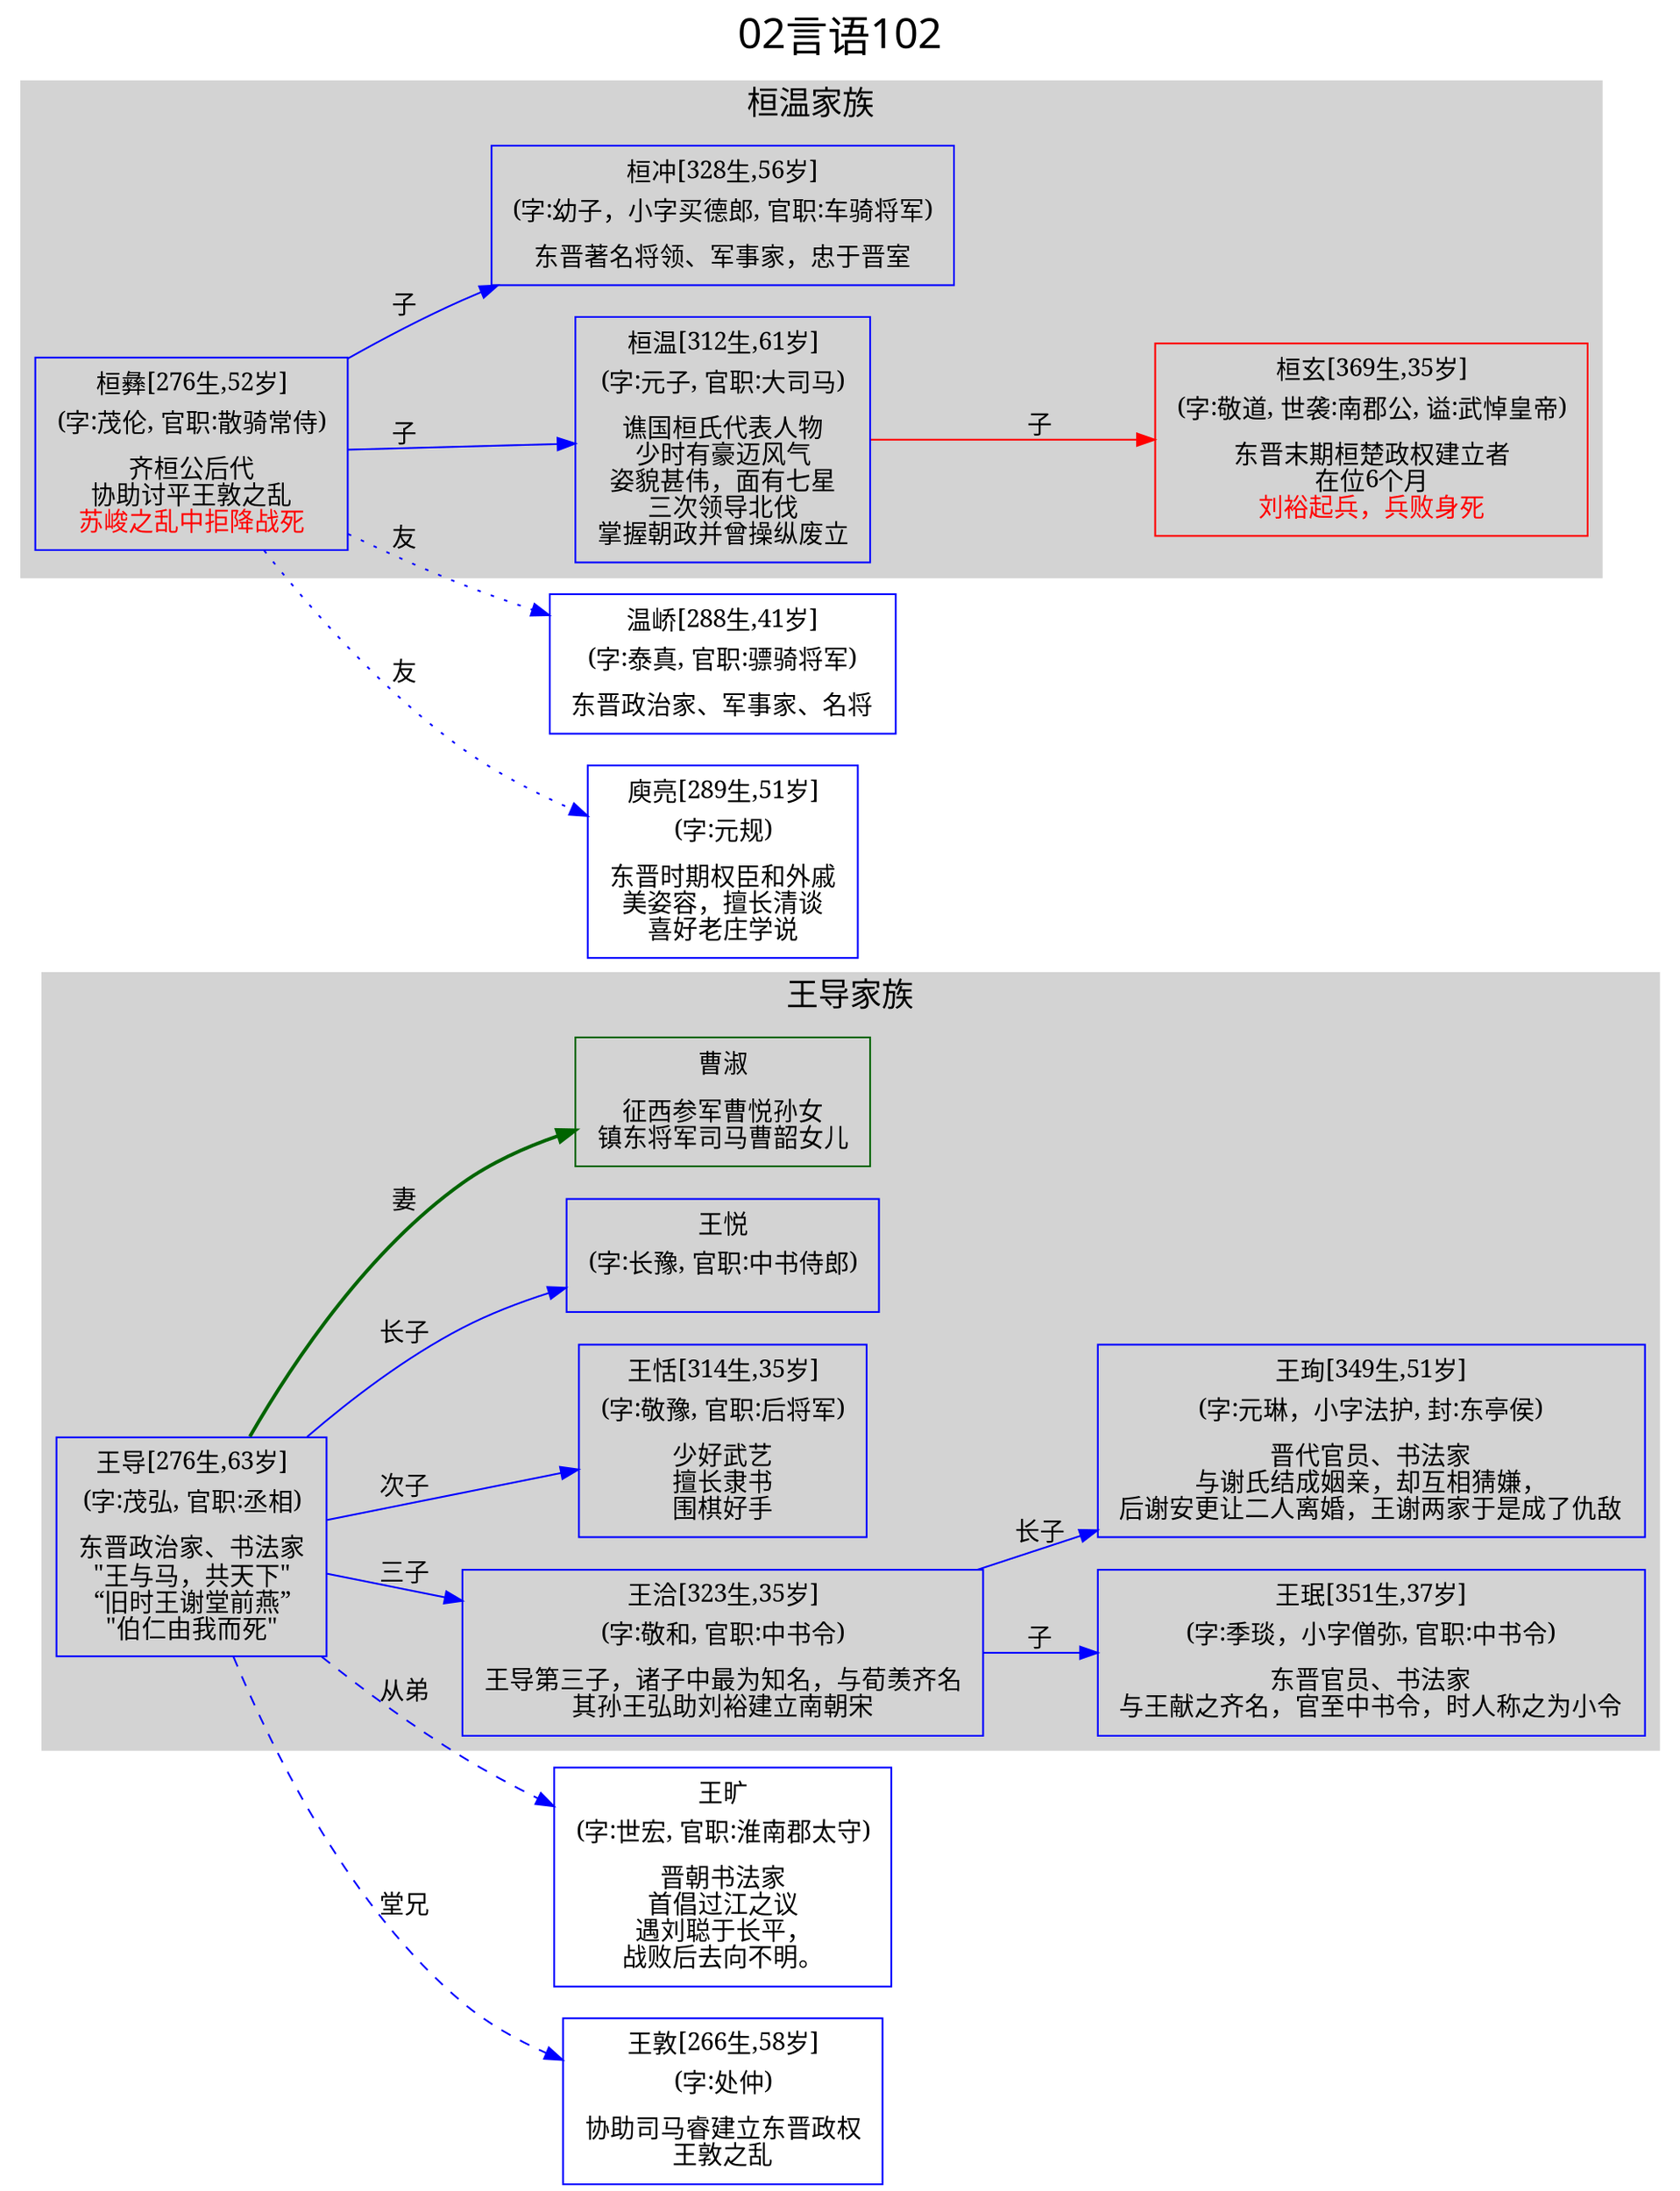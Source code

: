 
digraph
{
	rankdir = "LR";
	ranksep = 0.5;
	label = "02言语102";
	labelloc = "t";
	fontsize = "24";
	fontname = "SimHei";

	graph [style="filled", color="lightgrey"];
	node [fontname="SimSun"];
	edge [fontname="SimSun"];

	王导 [shape="box", color="blue", label=<<table border="0" cellborder="0"><tr><td>王导[276生,63岁]</td></tr><tr><td>(字:茂弘, 官职:丞相)</td></tr><tr><td></td></tr><tr><td>东晋政治家、书法家<br/>"王与马，共天下"<br/>“旧时王谢堂前燕”<br/>"伯仁由我而死"<br/></td></tr></table>>];
	王珉 [shape="box", color="blue", label=<<table border="0" cellborder="0"><tr><td>王珉[351生,37岁]</td></tr><tr><td>(字:季琰，小字僧弥, 官职:中书令)</td></tr><tr><td></td></tr><tr><td>东晋官员、书法家<br/>与王献之齐名，官至中书令，时人称之为小令<br/></td></tr></table>>];
	王珣 [shape="box", color="blue", label=<<table border="0" cellborder="0"><tr><td>王珣[349生,51岁]</td></tr><tr><td>(字:元琳，小字法护, 封:东亭侯)</td></tr><tr><td></td></tr><tr><td>晋代官员、书法家<br/>与谢氏结成姻亲，却互相猜嫌，<br/>后谢安更让二人离婚，王谢两家于是成了仇敌<br/></td></tr></table>>];
	王洽 [shape="box", color="blue", label=<<table border="0" cellborder="0"><tr><td>王洽[323生,35岁]</td></tr><tr><td>(字:敬和, 官职:中书令)</td></tr><tr><td></td></tr><tr><td>王导第三子，诸子中最为知名，与荀羡齐名<br/>其孙王弘助刘裕建立南朝宋<br/></td></tr></table>>];
	王恬 [shape="box", color="blue", label=<<table border="0" cellborder="0"><tr><td>王恬[314生,35岁]</td></tr><tr><td>(字:敬豫, 官职:后将军)</td></tr><tr><td></td></tr><tr><td>少好武艺<br/>擅长隶书<br/>围棋好手<br/></td></tr></table>>];
	王悦 [shape="box", color="blue", label=<<table border="0" cellborder="0"><tr><td>王悦</td></tr><tr><td>(字:长豫, 官职:中书侍郎)</td></tr><tr><td></td></tr><tr><td></td></tr></table>>];
	曹淑 [shape="box", color="darkgreen", label=<<table border="0" cellborder="0"><tr><td>曹淑</td></tr><tr><td></td></tr><tr><td>征西参军曹悦孙女<br/>镇东将军司马曹韶女儿<br/></td></tr></table>>];
	王旷 [shape="box", color="blue", label=<<table border="0" cellborder="0"><tr><td>王旷</td></tr><tr><td>(字:世宏, 官职:淮南郡太守)</td></tr><tr><td></td></tr><tr><td>晋朝书法家<br/>首倡过江之议<br/>遇刘聪于长平，<br/>战败后去向不明。<br/></td></tr></table>>];
	王敦 [shape="box", color="blue", label=<<table border="0" cellborder="0"><tr><td>王敦[266生,58岁]</td></tr><tr><td>(字:处仲)</td></tr><tr><td></td></tr><tr><td>协助司马睿建立东晋政权<br/>王敦之乱<br/></td></tr></table>>];
	桓温 [shape="box", color="blue", label=<<table border="0" cellborder="0"><tr><td>桓温[312生,61岁]</td></tr><tr><td>(字:元子, 官职:大司马)</td></tr><tr><td></td></tr><tr><td>谯国桓氏代表人物<br/>少时有豪迈风气<br/>姿貌甚伟，面有七星<br/>三次领导北伐<br/>掌握朝政并曾操纵废立<br/></td></tr></table>>];
	桓玄 [shape="box", color="red", label=<<table border="0" cellborder="0"><tr><td>桓玄[369生,35岁]</td></tr><tr><td>(字:敬道, 世袭:南郡公, 谥:武悼皇帝)</td></tr><tr><td></td></tr><tr><td>东晋末期桓楚政权建立者<br/>在位6个月<br/><font color = 'red'>刘裕起兵，兵败身死</font></td></tr></table>>];
	桓冲 [shape="box", color="blue", label=<<table border="0" cellborder="0"><tr><td>桓冲[328生,56岁]</td></tr><tr><td>(字:幼子，小字买德郎, 官职:车骑将军)</td></tr><tr><td></td></tr><tr><td>东晋著名将领、军事家，忠于晋室<br/></td></tr></table>>];
	桓彝 [shape="box", color="blue", label=<<table border="0" cellborder="0"><tr><td>桓彝[276生,52岁]</td></tr><tr><td>(字:茂伦, 官职:散骑常侍)</td></tr><tr><td></td></tr><tr><td>齐桓公后代<br/>协助讨平王敦之乱<br/><font color = 'red'>苏峻之乱中拒降战死</font></td></tr></table>>];
	温峤 [shape="box", color="blue", label=<<table border="0" cellborder="0"><tr><td>温峤[288生,41岁]</td></tr><tr><td>(字:泰真, 官职:骠骑将军)</td></tr><tr><td></td></tr><tr><td>东晋政治家、军事家、名将<br/></td></tr></table>>];
	庾亮 [shape="box", color="blue", label=<<table border="0" cellborder="0"><tr><td>庾亮[289生,51岁]</td></tr><tr><td>(字:元规)</td></tr><tr><td></td></tr><tr><td>东晋时期权臣和外戚<br/>美姿容，擅长清谈<br/>喜好老庄学说<br/></td></tr></table>>];

	王导 -> 曹淑 [label="妻", style=bold, color="darkgreen"];
	王导 -> 王悦 [label="长子", style=solid, color="blue"];
	王导 -> 王恬 [label="次子", style=solid, color="blue"];
	王导 -> 王洽 [label="三子", style=solid, color="blue"];
	王洽 -> 王珣 [label="长子", style=solid, color="blue"];
	王洽 -> 王珉 [label="子", style=solid, color="blue"];
	王导 -> 王敦 [label="堂兄", style=dashed, color="blue"];
	王导 -> 王旷 [label="从弟", style=dashed, color="blue"];
	桓彝 -> 桓温 [label="子", style=solid, color="blue"];
	桓彝 -> 桓冲 [label="子", style=solid, color="blue"];
	桓温 -> 桓玄 [label="子", style=solid, color="red"];
	桓彝 -> 庾亮 [label="友", style=dotted, color="blue"];
	桓彝 -> 温峤 [label="友", style=dotted, color="blue"];


	subgraph "cluster_王导"
	{
		fontsize="18";
		label="王导家族";
		王导;王珉;王珣;王洽;王恬;王悦;曹淑;
	}

	subgraph "cluster_桓温"
	{
		fontsize="18";
		label="桓温家族";
		桓温;桓玄;桓冲;桓温;桓彝;
	}

}
